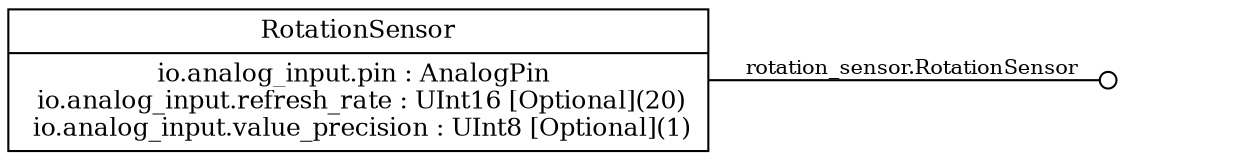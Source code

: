 //To create PNG: dot -Tpng led.dot > led.png

digraph g {

	graph [ rankdir = "LR"];
	
	node [ fontsize = "12" shape = "point"];
	edge [];
	
	// Definition of the group
	"Component" [
	label = "<f0> RotationSensor | <f1> io.analog_input.pin : AnalogPin \n io.analog_input.refresh_rate : UInt16 [Optional](20)\n io.analog_input.value_precision : UInt8 [Optional](1)"
	shape = "record"
	];

	// Definition of one port
	"PP1" [label = "" shape = "plaintext"];
	"Component" -> "PP1" [label = "rotation_sensor.RotationSensor" fontsize = "10" arrowhead = "odot"];

}
